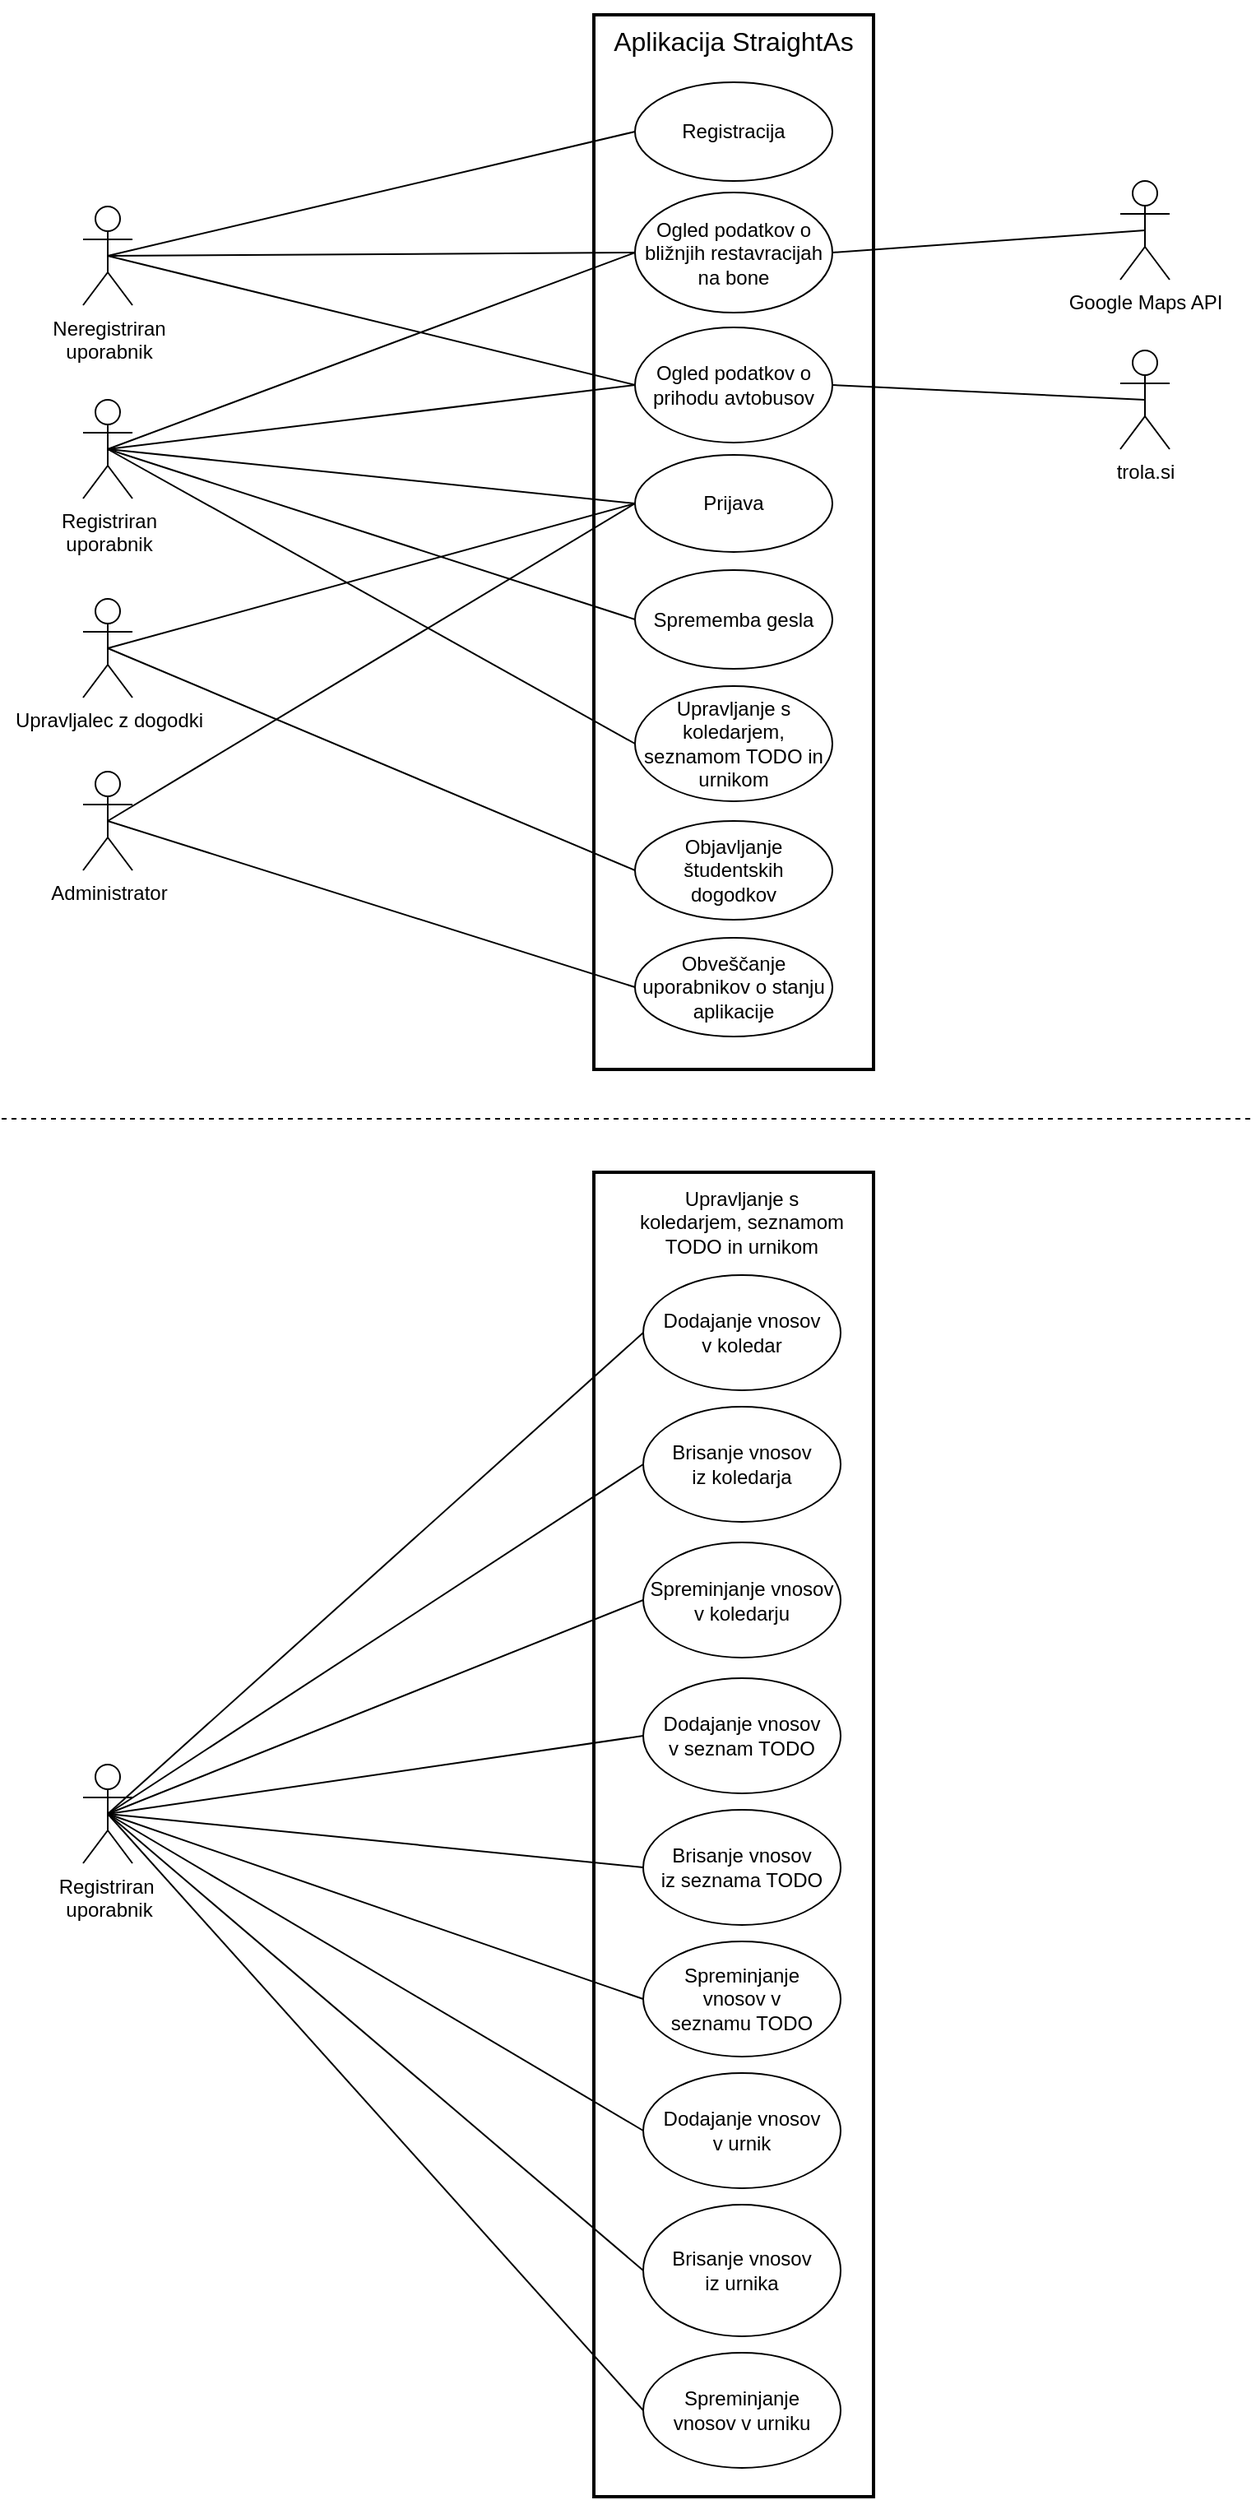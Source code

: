 <mxfile version="10.6.0" type="device"><diagram id="UzEs8Pk-WHCJX8zoRDq7" name="Page-1"><mxGraphModel dx="1989" dy="596" grid="1" gridSize="10" guides="1" tooltips="1" connect="1" arrows="1" fold="1" page="1" pageScale="1" pageWidth="827" pageHeight="1169" background="none" math="0" shadow="0"><root><mxCell id="0"/><mxCell id="1" parent="0"/><mxCell id="WsySXe887uEuHiFk2wgu-12" value="" style="rounded=0;whiteSpace=wrap;html=1;perimeterSpacing=0;strokeWidth=2;" parent="1" vertex="1"><mxGeometry x="280" y="229" width="170" height="641" as="geometry"/></mxCell><mxCell id="WsySXe887uEuHiFk2wgu-1" value="Neregistriran &lt;br&gt;uporabnik&lt;br&gt;&lt;br&gt;" style="shape=umlActor;verticalLabelPosition=bottom;labelBackgroundColor=#ffffff;verticalAlign=top;html=1;strokeWidth=1;" parent="1" vertex="1"><mxGeometry x="-30.5" y="345.5" width="30" height="60" as="geometry"/></mxCell><mxCell id="WsySXe887uEuHiFk2wgu-2" value="Registriran &lt;br&gt;uporabnik&lt;br&gt;&lt;br&gt;" style="shape=umlActor;verticalLabelPosition=bottom;labelBackgroundColor=#ffffff;verticalAlign=top;html=1;strokeWidth=1;" parent="1" vertex="1"><mxGeometry x="-30.5" y="463" width="30" height="60" as="geometry"/></mxCell><mxCell id="WsySXe887uEuHiFk2wgu-13" value="Registracija" style="ellipse;whiteSpace=wrap;html=1;" parent="1" vertex="1"><mxGeometry x="305" y="270" width="120" height="60" as="geometry"/></mxCell><mxCell id="WsySXe887uEuHiFk2wgu-14" value="Prijava" style="ellipse;whiteSpace=wrap;html=1;" parent="1" vertex="1"><mxGeometry x="305" y="496.5" width="120" height="59" as="geometry"/></mxCell><mxCell id="WsySXe887uEuHiFk2wgu-15" value="Upravljanje s koledarjem, seznamom TODO in urnikom" style="ellipse;whiteSpace=wrap;html=1;" parent="1" vertex="1"><mxGeometry x="305" y="637" width="120" height="70" as="geometry"/></mxCell><mxCell id="WsySXe887uEuHiFk2wgu-22" value="Ogled podatkov o bližnjih restavracijah na bone&lt;br&gt;" style="ellipse;whiteSpace=wrap;html=1;direction=south;" parent="1" vertex="1"><mxGeometry x="305" y="337" width="120" height="73" as="geometry"/></mxCell><mxCell id="WsySXe887uEuHiFk2wgu-23" value="Ogled podatkov o prihodu avtobusov&lt;br&gt;" style="ellipse;whiteSpace=wrap;html=1;" parent="1" vertex="1"><mxGeometry x="305" y="419" width="120" height="70" as="geometry"/></mxCell><mxCell id="WsySXe887uEuHiFk2wgu-27" value="Aplikacija StraightAs" style="text;html=1;strokeColor=none;fillColor=none;align=center;verticalAlign=middle;whiteSpace=wrap;rounded=0;fontSize=16;" parent="1" vertex="1"><mxGeometry x="265" y="220" width="200" height="50" as="geometry"/></mxCell><mxCell id="WsySXe887uEuHiFk2wgu-38" value="Administrator" style="shape=umlActor;verticalLabelPosition=bottom;labelBackgroundColor=#ffffff;verticalAlign=top;html=1;outlineConnect=0;fontSize=12;strokeWidth=1;" parent="1" vertex="1"><mxGeometry x="-30.5" y="689" width="30" height="60" as="geometry"/></mxCell><mxCell id="WsySXe887uEuHiFk2wgu-64" value="Obveščanje uporabnikov o stanju aplikacije" style="ellipse;whiteSpace=wrap;html=1;" parent="1" vertex="1"><mxGeometry x="305" y="790" width="120" height="60" as="geometry"/></mxCell><mxCell id="WsySXe887uEuHiFk2wgu-68" value="" style="endArrow=none;html=1;fontSize=12;exitX=0.5;exitY=0.5;exitDx=0;exitDy=0;exitPerimeter=0;entryX=0;entryY=0.5;entryDx=0;entryDy=0;" parent="1" source="WsySXe887uEuHiFk2wgu-1" target="WsySXe887uEuHiFk2wgu-13" edge="1"><mxGeometry width="50" height="50" relative="1" as="geometry"><mxPoint x="200" y="410" as="sourcePoint"/><mxPoint x="250" y="360" as="targetPoint"/></mxGeometry></mxCell><mxCell id="WsySXe887uEuHiFk2wgu-70" value="" style="endArrow=none;html=1;fontSize=12;exitX=0.5;exitY=0.5;exitDx=0;exitDy=0;exitPerimeter=0;entryX=0.5;entryY=1;entryDx=0;entryDy=0;" parent="1" source="WsySXe887uEuHiFk2wgu-1" target="WsySXe887uEuHiFk2wgu-22" edge="1"><mxGeometry width="50" height="50" relative="1" as="geometry"><mxPoint x="165" y="480" as="sourcePoint"/><mxPoint x="315" y="315" as="targetPoint"/></mxGeometry></mxCell><mxCell id="WsySXe887uEuHiFk2wgu-71" value="" style="endArrow=none;html=1;fontSize=12;exitX=0.5;exitY=0.5;exitDx=0;exitDy=0;exitPerimeter=0;entryX=0;entryY=0.5;entryDx=0;entryDy=0;" parent="1" source="WsySXe887uEuHiFk2wgu-1" target="WsySXe887uEuHiFk2wgu-23" edge="1"><mxGeometry width="50" height="50" relative="1" as="geometry"><mxPoint x="165" y="480" as="sourcePoint"/><mxPoint x="317" y="535" as="targetPoint"/></mxGeometry></mxCell><mxCell id="WsySXe887uEuHiFk2wgu-73" value="" style="endArrow=none;html=1;fontSize=12;exitX=0.5;exitY=0.5;exitDx=0;exitDy=0;exitPerimeter=0;entryX=0;entryY=0.5;entryDx=0;entryDy=0;" parent="1" source="WsySXe887uEuHiFk2wgu-2" target="WsySXe887uEuHiFk2wgu-14" edge="1"><mxGeometry width="50" height="50" relative="1" as="geometry"><mxPoint x="165" y="480" as="sourcePoint"/><mxPoint x="315" y="315" as="targetPoint"/></mxGeometry></mxCell><mxCell id="WsySXe887uEuHiFk2wgu-76" value="" style="endArrow=none;html=1;fontSize=12;entryX=0;entryY=0.5;entryDx=0;entryDy=0;exitX=0.5;exitY=0.5;exitDx=0;exitDy=0;exitPerimeter=0;" parent="1" source="WsySXe887uEuHiFk2wgu-2" target="WsySXe887uEuHiFk2wgu-15" edge="1"><mxGeometry width="50" height="50" relative="1" as="geometry"><mxPoint x="-115" y="430" as="sourcePoint"/><mxPoint x="315" y="375" as="targetPoint"/></mxGeometry></mxCell><mxCell id="WsySXe887uEuHiFk2wgu-79" value="" style="endArrow=none;html=1;fontSize=12;exitX=0.5;exitY=0.5;exitDx=0;exitDy=0;exitPerimeter=0;entryX=0;entryY=0.5;entryDx=0;entryDy=0;" parent="1" source="WsySXe887uEuHiFk2wgu-38" target="WsySXe887uEuHiFk2wgu-64" edge="1"><mxGeometry width="50" height="50" relative="1" as="geometry"><mxPoint x="140" y="860" as="sourcePoint"/><mxPoint x="190" y="810" as="targetPoint"/></mxGeometry></mxCell><mxCell id="WsySXe887uEuHiFk2wgu-93" value="" style="endArrow=none;html=1;fontSize=12;exitX=0.5;exitY=0.5;exitDx=0;exitDy=0;exitPerimeter=0;entryX=0;entryY=0.5;entryDx=0;entryDy=0;" parent="1" source="WsySXe887uEuHiFk2wgu-2" target="WsySXe887uEuHiFk2wgu-23" edge="1"><mxGeometry width="50" height="50" relative="1" as="geometry"><mxPoint x="-100" y="450" as="sourcePoint"/><mxPoint x="-50" y="400" as="targetPoint"/></mxGeometry></mxCell><mxCell id="WsySXe887uEuHiFk2wgu-94" value="" style="endArrow=none;html=1;fontSize=12;exitX=0.5;exitY=0.5;exitDx=0;exitDy=0;exitPerimeter=0;entryX=0.5;entryY=1;entryDx=0;entryDy=0;" parent="1" source="WsySXe887uEuHiFk2wgu-2" target="WsySXe887uEuHiFk2wgu-22" edge="1"><mxGeometry width="50" height="50" relative="1" as="geometry"><mxPoint x="-179.588" y="503.118" as="sourcePoint"/><mxPoint x="314.529" y="467.824" as="targetPoint"/></mxGeometry></mxCell><mxCell id="WsySXe887uEuHiFk2wgu-101" value="" style="endArrow=none;html=1;fontSize=12;exitX=0.5;exitY=0.5;exitDx=0;exitDy=0;exitPerimeter=0;entryX=0;entryY=0.5;entryDx=0;entryDy=0;" parent="1" source="WsySXe887uEuHiFk2wgu-38" target="WsySXe887uEuHiFk2wgu-14" edge="1"><mxGeometry width="50" height="50" relative="1" as="geometry"><mxPoint x="-115" y="870" as="sourcePoint"/><mxPoint x="315" y="537" as="targetPoint"/></mxGeometry></mxCell><mxCell id="WsySXe887uEuHiFk2wgu-106" value="Google Maps API" style="shape=umlActor;verticalLabelPosition=bottom;labelBackgroundColor=#ffffff;verticalAlign=top;html=1;outlineConnect=0;strokeWidth=1;fontSize=12;" parent="1" vertex="1"><mxGeometry x="600" y="330" width="30" height="60" as="geometry"/></mxCell><mxCell id="WsySXe887uEuHiFk2wgu-107" value="" style="endArrow=none;html=1;fontSize=12;entryX=0.5;entryY=0.5;entryDx=0;entryDy=0;entryPerimeter=0;exitX=0.5;exitY=0;exitDx=0;exitDy=0;" parent="1" source="WsySXe887uEuHiFk2wgu-22" target="WsySXe887uEuHiFk2wgu-106" edge="1"><mxGeometry width="50" height="50" relative="1" as="geometry"><mxPoint x="490" y="390" as="sourcePoint"/><mxPoint x="540" y="340" as="targetPoint"/></mxGeometry></mxCell><mxCell id="S3QCsXw2eK23UYFyq5a8-2" value="Upravljalec z dogodki" style="shape=umlActor;verticalLabelPosition=bottom;labelBackgroundColor=#ffffff;verticalAlign=top;html=1;outlineConnect=0;strokeWidth=1;" parent="1" vertex="1"><mxGeometry x="-30.5" y="584" width="30" height="60" as="geometry"/></mxCell><mxCell id="S3QCsXw2eK23UYFyq5a8-6" value="" style="endArrow=none;html=1;exitX=0.5;exitY=0.5;exitDx=0;exitDy=0;exitPerimeter=0;entryX=0;entryY=0.5;entryDx=0;entryDy=0;" parent="1" source="S3QCsXw2eK23UYFyq5a8-2" target="WsySXe887uEuHiFk2wgu-14" edge="1"><mxGeometry width="50" height="50" relative="1" as="geometry"><mxPoint x="50" y="720" as="sourcePoint"/><mxPoint x="100" y="670" as="targetPoint"/></mxGeometry></mxCell><mxCell id="S3QCsXw2eK23UYFyq5a8-9" value="Objavljanje študentskih &lt;br&gt;dogodkov" style="ellipse;whiteSpace=wrap;html=1;" parent="1" vertex="1"><mxGeometry x="305" y="719" width="120" height="60" as="geometry"/></mxCell><mxCell id="S3QCsXw2eK23UYFyq5a8-10" value="" style="endArrow=none;html=1;exitX=0.5;exitY=0.5;exitDx=0;exitDy=0;exitPerimeter=0;entryX=0;entryY=0.5;entryDx=0;entryDy=0;" parent="1" source="S3QCsXw2eK23UYFyq5a8-2" target="S3QCsXw2eK23UYFyq5a8-9" edge="1"><mxGeometry width="50" height="50" relative="1" as="geometry"><mxPoint x="40" y="740" as="sourcePoint"/><mxPoint x="90" y="690" as="targetPoint"/></mxGeometry></mxCell><mxCell id="S3QCsXw2eK23UYFyq5a8-13" value="" style="endArrow=none;html=1;exitX=1;exitY=0.5;exitDx=0;exitDy=0;entryX=0.5;entryY=0.5;entryDx=0;entryDy=0;entryPerimeter=0;" parent="1" source="WsySXe887uEuHiFk2wgu-23" target="H-CcD9CmB3U_ek7ARdtC-1" edge="1"><mxGeometry width="50" height="50" relative="1" as="geometry"><mxPoint x="510" y="440" as="sourcePoint"/><mxPoint x="600" y="500" as="targetPoint"/></mxGeometry></mxCell><mxCell id="xJNiyoe3F6hvqSxG5Lay-1" value="" style="rounded=0;whiteSpace=wrap;html=1;strokeWidth=2;" parent="1" vertex="1"><mxGeometry x="280" y="932.5" width="170" height="805" as="geometry"/></mxCell><mxCell id="xJNiyoe3F6hvqSxG5Lay-2" value="Registriran&amp;nbsp;&lt;br&gt;uporabnik" style="shape=umlActor;verticalLabelPosition=bottom;labelBackgroundColor=#ffffff;verticalAlign=top;html=1;outlineConnect=0;strokeWidth=1;" parent="1" vertex="1"><mxGeometry x="-30.5" y="1292.5" width="30" height="60" as="geometry"/></mxCell><mxCell id="xJNiyoe3F6hvqSxG5Lay-3" value="Upravljanje s koledarjem, seznamom TODO in urnikom&lt;br&gt;" style="text;html=1;strokeColor=none;fillColor=none;align=center;verticalAlign=middle;whiteSpace=wrap;rounded=0;" parent="1" vertex="1"><mxGeometry x="305" y="952.5" width="130" height="20" as="geometry"/></mxCell><mxCell id="xJNiyoe3F6hvqSxG5Lay-8" value="Dodajanje vnosov&lt;br&gt;v koledar" style="ellipse;whiteSpace=wrap;html=1;strokeWidth=1;" parent="1" vertex="1"><mxGeometry x="310" y="995" width="120" height="70" as="geometry"/></mxCell><mxCell id="xJNiyoe3F6hvqSxG5Lay-9" value="" style="endArrow=none;html=1;exitX=0.5;exitY=0.5;exitDx=0;exitDy=0;exitPerimeter=0;entryX=0;entryY=0.5;entryDx=0;entryDy=0;" parent="1" source="xJNiyoe3F6hvqSxG5Lay-2" target="xJNiyoe3F6hvqSxG5Lay-8" edge="1"><mxGeometry width="50" height="50" relative="1" as="geometry"><mxPoint x="200" y="1122.5" as="sourcePoint"/><mxPoint x="320" y="1047.5" as="targetPoint"/></mxGeometry></mxCell><mxCell id="xJNiyoe3F6hvqSxG5Lay-11" value="Brisanje vnosov&lt;br&gt;iz koledarja" style="ellipse;whiteSpace=wrap;html=1;strokeWidth=1;" parent="1" vertex="1"><mxGeometry x="310" y="1075" width="120" height="70" as="geometry"/></mxCell><mxCell id="xJNiyoe3F6hvqSxG5Lay-12" value="" style="endArrow=none;html=1;exitX=0.5;exitY=0.5;exitDx=0;exitDy=0;exitPerimeter=0;entryX=0;entryY=0.5;entryDx=0;entryDy=0;strokeWidth=1;" parent="1" source="xJNiyoe3F6hvqSxG5Lay-2" target="xJNiyoe3F6hvqSxG5Lay-11" edge="1"><mxGeometry width="50" height="50" relative="1" as="geometry"><mxPoint x="199.862" y="1142.603" as="sourcePoint"/><mxPoint x="330" y="1057.5" as="targetPoint"/></mxGeometry></mxCell><mxCell id="xJNiyoe3F6hvqSxG5Lay-13" value="Spreminjanje vnosov&lt;br&gt;v koledarju" style="ellipse;whiteSpace=wrap;html=1;strokeWidth=1;" parent="1" vertex="1"><mxGeometry x="310" y="1157.5" width="120" height="70" as="geometry"/></mxCell><mxCell id="xJNiyoe3F6hvqSxG5Lay-14" value="" style="endArrow=none;html=1;exitX=0.5;exitY=0.5;exitDx=0;exitDy=0;exitPerimeter=0;entryX=0;entryY=0.5;entryDx=0;entryDy=0;" parent="1" source="xJNiyoe3F6hvqSxG5Lay-2" target="xJNiyoe3F6hvqSxG5Lay-13" edge="1"><mxGeometry width="50" height="50" relative="1" as="geometry"><mxPoint x="189.862" y="1207.603" as="sourcePoint"/><mxPoint x="330" y="1132.5" as="targetPoint"/></mxGeometry></mxCell><mxCell id="xJNiyoe3F6hvqSxG5Lay-15" value="Dodajanje vnosov&lt;br&gt;v seznam TODO" style="ellipse;whiteSpace=wrap;html=1;strokeWidth=1;" parent="1" vertex="1"><mxGeometry x="310" y="1240" width="120" height="70" as="geometry"/></mxCell><mxCell id="xJNiyoe3F6hvqSxG5Lay-16" value="" style="endArrow=none;html=1;exitX=0.5;exitY=0.5;exitDx=0;exitDy=0;exitPerimeter=0;entryX=0;entryY=0.5;entryDx=0;entryDy=0;" parent="1" source="xJNiyoe3F6hvqSxG5Lay-2" target="xJNiyoe3F6hvqSxG5Lay-15" edge="1"><mxGeometry width="50" height="50" relative="1" as="geometry"><mxPoint x="189.862" y="1372.603" as="sourcePoint"/><mxPoint x="320" y="1287.5" as="targetPoint"/></mxGeometry></mxCell><mxCell id="xJNiyoe3F6hvqSxG5Lay-17" value="Brisanje vnosov&lt;br&gt;iz seznama TODO" style="ellipse;whiteSpace=wrap;html=1;strokeWidth=1;" parent="1" vertex="1"><mxGeometry x="310" y="1320" width="120" height="70" as="geometry"/></mxCell><mxCell id="xJNiyoe3F6hvqSxG5Lay-18" value="" style="endArrow=none;html=1;exitX=0.5;exitY=0.5;exitDx=0;exitDy=0;exitPerimeter=0;entryX=0;entryY=0.5;entryDx=0;entryDy=0;" parent="1" source="xJNiyoe3F6hvqSxG5Lay-2" target="xJNiyoe3F6hvqSxG5Lay-17" edge="1"><mxGeometry width="50" height="50" relative="1" as="geometry"><mxPoint x="189.862" y="1372.603" as="sourcePoint"/><mxPoint x="330" y="1297.5" as="targetPoint"/></mxGeometry></mxCell><mxCell id="xJNiyoe3F6hvqSxG5Lay-19" value="Spreminjanje &lt;br&gt;vnosov v&lt;br&gt;seznamu TODO&lt;br&gt;" style="ellipse;whiteSpace=wrap;html=1;strokeWidth=1;" parent="1" vertex="1"><mxGeometry x="310" y="1400" width="120" height="70" as="geometry"/></mxCell><mxCell id="xJNiyoe3F6hvqSxG5Lay-20" value="" style="endArrow=none;html=1;exitX=0.5;exitY=0.5;exitDx=0;exitDy=0;exitPerimeter=0;entryX=0;entryY=0.5;entryDx=0;entryDy=0;" parent="1" source="xJNiyoe3F6hvqSxG5Lay-2" target="xJNiyoe3F6hvqSxG5Lay-19" edge="1"><mxGeometry width="50" height="50" relative="1" as="geometry"><mxPoint x="189.862" y="1372.603" as="sourcePoint"/><mxPoint x="330" y="1372.5" as="targetPoint"/></mxGeometry></mxCell><mxCell id="xJNiyoe3F6hvqSxG5Lay-21" value="Dodajanje vnosov &lt;br&gt;v urnik" style="ellipse;whiteSpace=wrap;html=1;strokeWidth=1;" parent="1" vertex="1"><mxGeometry x="310" y="1480" width="120" height="70" as="geometry"/></mxCell><mxCell id="xJNiyoe3F6hvqSxG5Lay-22" value="Brisanje vnosov &lt;br&gt;iz urnika" style="ellipse;whiteSpace=wrap;html=1;strokeWidth=1;" parent="1" vertex="1"><mxGeometry x="310" y="1560" width="120" height="80" as="geometry"/></mxCell><mxCell id="xJNiyoe3F6hvqSxG5Lay-23" value="" style="endArrow=none;html=1;exitX=0.5;exitY=0.5;exitDx=0;exitDy=0;exitPerimeter=0;entryX=0;entryY=0.5;entryDx=0;entryDy=0;" parent="1" source="xJNiyoe3F6hvqSxG5Lay-2" target="xJNiyoe3F6hvqSxG5Lay-21" edge="1"><mxGeometry width="50" height="50" relative="1" as="geometry"><mxPoint x="185" y="1562.5" as="sourcePoint"/><mxPoint x="235" y="1512.5" as="targetPoint"/></mxGeometry></mxCell><mxCell id="xJNiyoe3F6hvqSxG5Lay-24" value="" style="endArrow=none;html=1;exitX=0.5;exitY=0.5;exitDx=0;exitDy=0;exitPerimeter=0;entryX=0;entryY=0.5;entryDx=0;entryDy=0;" parent="1" source="xJNiyoe3F6hvqSxG5Lay-2" target="xJNiyoe3F6hvqSxG5Lay-22" edge="1"><mxGeometry width="50" height="50" relative="1" as="geometry"><mxPoint x="205" y="1612.5" as="sourcePoint"/><mxPoint x="255" y="1562.5" as="targetPoint"/></mxGeometry></mxCell><mxCell id="xJNiyoe3F6hvqSxG5Lay-33" value="" style="endArrow=none;dashed=1;html=1;strokeWidth=1;" parent="1" edge="1"><mxGeometry width="50" height="50" relative="1" as="geometry"><mxPoint x="-80" y="900" as="sourcePoint"/><mxPoint x="680" y="900" as="targetPoint"/></mxGeometry></mxCell><mxCell id="xdY2fEmW_2Eo5yg0lwV1-1" value="Spreminjanje&lt;br&gt;vnosov v urniku" style="ellipse;whiteSpace=wrap;html=1;strokeWidth=1;" parent="1" vertex="1"><mxGeometry x="310" y="1650" width="120" height="70" as="geometry"/></mxCell><mxCell id="xdY2fEmW_2Eo5yg0lwV1-2" value="" style="endArrow=none;html=1;exitX=0.5;exitY=0.5;exitDx=0;exitDy=0;exitPerimeter=0;entryX=0;entryY=0.5;entryDx=0;entryDy=0;" parent="1" source="xJNiyoe3F6hvqSxG5Lay-2" target="xdY2fEmW_2Eo5yg0lwV1-1" edge="1"><mxGeometry width="50" height="50" relative="1" as="geometry"><mxPoint x="-10.333" y="1497.333" as="sourcePoint"/><mxPoint x="240" y="1687" as="targetPoint"/></mxGeometry></mxCell><mxCell id="ZFNfwHiJUi5iKQnTrliI-2" value="Sprememba gesla" style="ellipse;whiteSpace=wrap;html=1;" parent="1" vertex="1"><mxGeometry x="305" y="566.5" width="120" height="60" as="geometry"/></mxCell><mxCell id="ZFNfwHiJUi5iKQnTrliI-4" value="" style="endArrow=none;html=1;exitX=0.5;exitY=0.5;exitDx=0;exitDy=0;exitPerimeter=0;entryX=0;entryY=0.5;entryDx=0;entryDy=0;" parent="1" source="WsySXe887uEuHiFk2wgu-2" target="ZFNfwHiJUi5iKQnTrliI-2" edge="1"><mxGeometry width="50" height="50" relative="1" as="geometry"><mxPoint x="90" y="650" as="sourcePoint"/><mxPoint x="140" y="600" as="targetPoint"/></mxGeometry></mxCell><mxCell id="H-CcD9CmB3U_ek7ARdtC-1" value="trola.si" style="shape=umlActor;verticalLabelPosition=bottom;labelBackgroundColor=#ffffff;verticalAlign=top;html=1;outlineConnect=0;strokeWidth=1;fontSize=12;" vertex="1" parent="1"><mxGeometry x="600" y="433" width="30" height="60" as="geometry"/></mxCell></root></mxGraphModel></diagram></mxfile>
